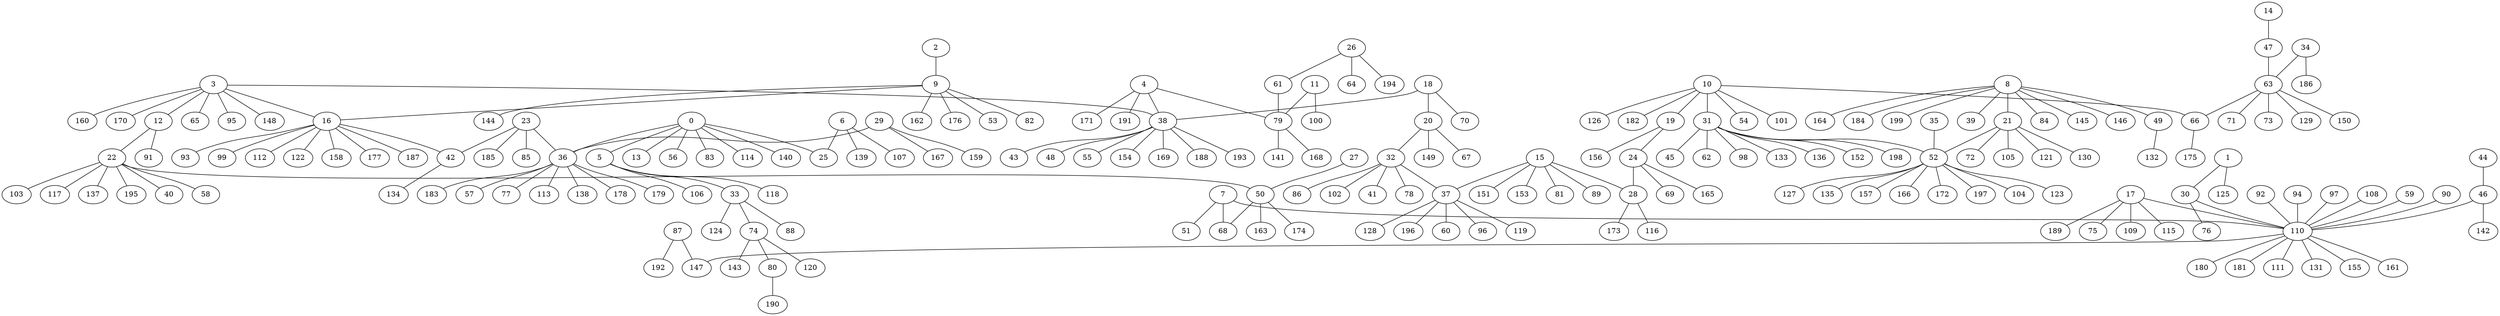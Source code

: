 graph G {
  110;
  7;
  17;
  30;
  1;
  46;
  44;
  51;
  59;
  68;
  50;
  22;
  12;
  3;
  16;
  9;
  2;
  27;
  38;
  4;
  18;
  20;
  32;
  37;
  15;
  28;
  24;
  19;
  10;
  31;
  40;
  41;
  42;
  23;
  36;
  0;
  5;
  13;
  25;
  6;
  29;
  33;
  43;
  45;
  48;
  52;
  21;
  8;
  35;
  39;
  49;
  53;
  54;
  55;
  56;
  57;
  58;
  60;
  62;
  65;
  66;
  63;
  34;
  47;
  14;
  67;
  69;
  70;
  71;
  72;
  73;
  74;
  75;
  76;
  77;
  78;
  79;
  11;
  61;
  26;
  64;
  80;
  81;
  82;
  83;
  84;
  85;
  86;
  88;
  89;
  90;
  91;
  92;
  93;
  94;
  95;
  96;
  97;
  98;
  99;
  100;
  101;
  102;
  103;
  104;
  105;
  106;
  107;
  108;
  109;
  111;
  112;
  113;
  114;
  115;
  116;
  117;
  118;
  119;
  120;
  121;
  122;
  123;
  124;
  125;
  126;
  127;
  128;
  129;
  130;
  131;
  132;
  133;
  134;
  135;
  136;
  137;
  138;
  139;
  140;
  141;
  142;
  143;
  144;
  145;
  146;
  147;
  87;
  148;
  149;
  150;
  151;
  152;
  153;
  154;
  155;
  156;
  157;
  158;
  159;
  160;
  161;
  162;
  163;
  164;
  165;
  166;
  167;
  168;
  169;
  170;
  171;
  172;
  173;
  174;
  175;
  176;
  177;
  178;
  179;
  180;
  181;
  182;
  183;
  184;
  185;
  186;
  187;
  188;
  189;
  190;
  191;
  192;
  193;
  194;
  195;
  196;
  197;
  198;
  199;
   7 -- 110;
   17 -- 110;
   30 -- 110;
   1 -- 30;
   46 -- 110;
   44 -- 46;
   7 -- 51;
   59 -- 110;
   7 -- 68;
   50 -- 68;
   22 -- 50;
   12 -- 22;
   3 -- 12;
   3 -- 16;
   9 -- 16;
   2 -- 9;
   27 -- 50;
   3 -- 38;
   4 -- 38;
   18 -- 38;
   18 -- 20;
   20 -- 32;
   32 -- 37;
   15 -- 37;
   15 -- 28;
   24 -- 28;
   19 -- 24;
   10 -- 19;
   10 -- 31;
   22 -- 40;
   32 -- 41;
   16 -- 42;
   23 -- 42;
   23 -- 36;
   0 -- 36;
   0 -- 5;
   0 -- 13;
   0 -- 25;
   6 -- 25;
   29 -- 36;
   5 -- 33;
   38 -- 43;
   31 -- 45;
   38 -- 48;
   31 -- 52;
   21 -- 52;
   8 -- 21;
   35 -- 52;
   8 -- 39;
   8 -- 49;
   9 -- 53;
   10 -- 54;
   38 -- 55;
   0 -- 56;
   36 -- 57;
   22 -- 58;
   37 -- 60;
   31 -- 62;
   3 -- 65;
   10 -- 66;
   63 -- 66;
   34 -- 63;
   47 -- 63;
   14 -- 47;
   20 -- 67;
   24 -- 69;
   18 -- 70;
   63 -- 71;
   21 -- 72;
   63 -- 73;
   33 -- 74;
   17 -- 75;
   30 -- 76;
   36 -- 77;
   32 -- 78;
   4 -- 79;
   11 -- 79;
   61 -- 79;
   26 -- 61;
   26 -- 64;
   74 -- 80;
   15 -- 81;
   9 -- 82;
   0 -- 83;
   8 -- 84;
   23 -- 85;
   32 -- 86;
   33 -- 88;
   15 -- 89;
   90 -- 110;
   12 -- 91;
   92 -- 110;
   16 -- 93;
   94 -- 110;
   3 -- 95;
   37 -- 96;
   97 -- 110;
   31 -- 98;
   16 -- 99;
   11 -- 100;
   10 -- 101;
   32 -- 102;
   22 -- 103;
   52 -- 104;
   21 -- 105;
   5 -- 106;
   6 -- 107;
   108 -- 110;
   17 -- 109;
   110 -- 111;
   16 -- 112;
   36 -- 113;
   0 -- 114;
   17 -- 115;
   28 -- 116;
   22 -- 117;
   5 -- 118;
   37 -- 119;
   74 -- 120;
   21 -- 121;
   16 -- 122;
   52 -- 123;
   33 -- 124;
   1 -- 125;
   10 -- 126;
   52 -- 127;
   37 -- 128;
   63 -- 129;
   21 -- 130;
   110 -- 131;
   49 -- 132;
   31 -- 133;
   42 -- 134;
   52 -- 135;
   31 -- 136;
   22 -- 137;
   36 -- 138;
   6 -- 139;
   0 -- 140;
   79 -- 141;
   46 -- 142;
   74 -- 143;
   9 -- 144;
   8 -- 145;
   8 -- 146;
   110 -- 147;
   87 -- 147;
   3 -- 148;
   20 -- 149;
   63 -- 150;
   15 -- 151;
   31 -- 152;
   15 -- 153;
   38 -- 154;
   110 -- 155;
   19 -- 156;
   52 -- 157;
   16 -- 158;
   29 -- 159;
   3 -- 160;
   110 -- 161;
   9 -- 162;
   50 -- 163;
   8 -- 164;
   24 -- 165;
   52 -- 166;
   29 -- 167;
   79 -- 168;
   38 -- 169;
   3 -- 170;
   4 -- 171;
   52 -- 172;
   28 -- 173;
   50 -- 174;
   66 -- 175;
   9 -- 176;
   16 -- 177;
   36 -- 178;
   36 -- 179;
   110 -- 180;
   110 -- 181;
   10 -- 182;
   36 -- 183;
   8 -- 184;
   23 -- 185;
   34 -- 186;
   16 -- 187;
   38 -- 188;
   17 -- 189;
   80 -- 190;
   4 -- 191;
   87 -- 192;
   38 -- 193;
   26 -- 194;
   22 -- 195;
   37 -- 196;
   52 -- 197;
   31 -- 198;
   8 -- 199;
}
